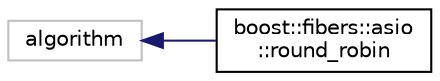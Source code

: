 digraph "Graphical Class Hierarchy"
{
  edge [fontname="Helvetica",fontsize="10",labelfontname="Helvetica",labelfontsize="10"];
  node [fontname="Helvetica",fontsize="10",shape=record];
  rankdir="LR";
  Node3384 [label="algorithm",height=0.2,width=0.4,color="grey75", fillcolor="white", style="filled"];
  Node3384 -> Node0 [dir="back",color="midnightblue",fontsize="10",style="solid",fontname="Helvetica"];
  Node0 [label="boost::fibers::asio\l::round_robin",height=0.2,width=0.4,color="black", fillcolor="white", style="filled",URL="$classboost_1_1fibers_1_1asio_1_1round__robin.html"];
}
